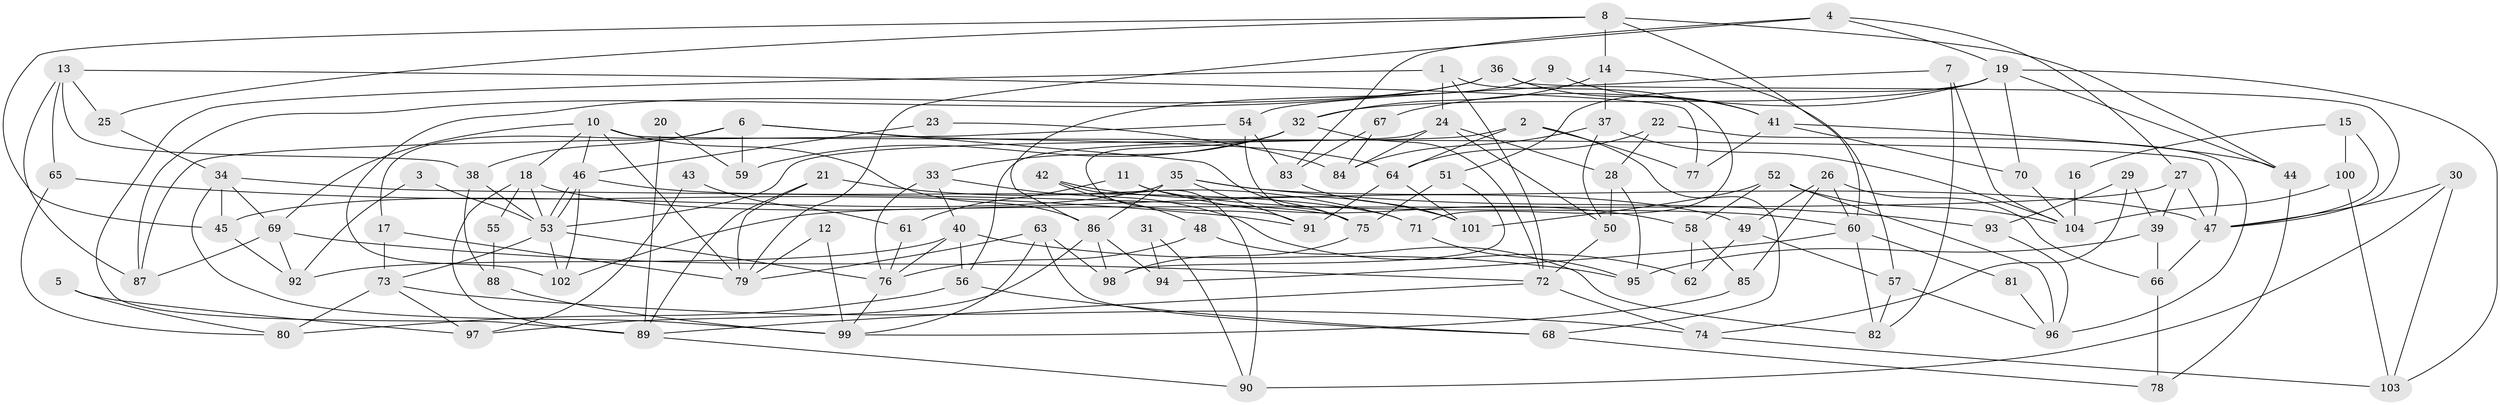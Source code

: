 // coarse degree distribution, {2: 0.06451612903225806, 3: 0.12903225806451613, 7: 0.1935483870967742, 5: 0.16129032258064516, 6: 0.12903225806451613, 10: 0.12903225806451613, 4: 0.12903225806451613, 9: 0.03225806451612903, 8: 0.03225806451612903}
// Generated by graph-tools (version 1.1) at 2025/55/03/04/25 21:55:10]
// undirected, 104 vertices, 208 edges
graph export_dot {
graph [start="1"]
  node [color=gray90,style=filled];
  1;
  2;
  3;
  4;
  5;
  6;
  7;
  8;
  9;
  10;
  11;
  12;
  13;
  14;
  15;
  16;
  17;
  18;
  19;
  20;
  21;
  22;
  23;
  24;
  25;
  26;
  27;
  28;
  29;
  30;
  31;
  32;
  33;
  34;
  35;
  36;
  37;
  38;
  39;
  40;
  41;
  42;
  43;
  44;
  45;
  46;
  47;
  48;
  49;
  50;
  51;
  52;
  53;
  54;
  55;
  56;
  57;
  58;
  59;
  60;
  61;
  62;
  63;
  64;
  65;
  66;
  67;
  68;
  69;
  70;
  71;
  72;
  73;
  74;
  75;
  76;
  77;
  78;
  79;
  80;
  81;
  82;
  83;
  84;
  85;
  86;
  87;
  88;
  89;
  90;
  91;
  92;
  93;
  94;
  95;
  96;
  97;
  98;
  99;
  100;
  101;
  102;
  103;
  104;
  1 -- 72;
  1 -- 24;
  1 -- 71;
  1 -- 89;
  2 -- 64;
  2 -- 53;
  2 -- 68;
  2 -- 77;
  3 -- 53;
  3 -- 92;
  4 -- 83;
  4 -- 79;
  4 -- 19;
  4 -- 27;
  5 -- 80;
  5 -- 97;
  6 -- 38;
  6 -- 75;
  6 -- 17;
  6 -- 59;
  6 -- 64;
  7 -- 104;
  7 -- 54;
  7 -- 82;
  8 -- 14;
  8 -- 45;
  8 -- 25;
  8 -- 44;
  8 -- 60;
  9 -- 41;
  9 -- 86;
  10 -- 46;
  10 -- 47;
  10 -- 18;
  10 -- 69;
  10 -- 79;
  10 -- 86;
  11 -- 60;
  11 -- 58;
  11 -- 61;
  12 -- 79;
  12 -- 99;
  13 -- 87;
  13 -- 25;
  13 -- 38;
  13 -- 65;
  13 -- 77;
  14 -- 37;
  14 -- 32;
  14 -- 57;
  15 -- 47;
  15 -- 100;
  15 -- 16;
  16 -- 104;
  17 -- 73;
  17 -- 79;
  18 -- 89;
  18 -- 49;
  18 -- 53;
  18 -- 55;
  19 -- 44;
  19 -- 32;
  19 -- 51;
  19 -- 67;
  19 -- 70;
  19 -- 103;
  20 -- 59;
  20 -- 89;
  21 -- 71;
  21 -- 79;
  21 -- 89;
  22 -- 64;
  22 -- 96;
  22 -- 28;
  23 -- 84;
  23 -- 46;
  24 -- 56;
  24 -- 50;
  24 -- 28;
  24 -- 84;
  25 -- 34;
  26 -- 60;
  26 -- 66;
  26 -- 49;
  26 -- 85;
  27 -- 102;
  27 -- 39;
  27 -- 47;
  28 -- 50;
  28 -- 95;
  29 -- 93;
  29 -- 39;
  29 -- 74;
  30 -- 47;
  30 -- 103;
  30 -- 90;
  31 -- 90;
  31 -- 94;
  32 -- 72;
  32 -- 33;
  32 -- 59;
  32 -- 91;
  33 -- 40;
  33 -- 62;
  33 -- 76;
  34 -- 99;
  34 -- 75;
  34 -- 45;
  34 -- 69;
  35 -- 45;
  35 -- 47;
  35 -- 86;
  35 -- 91;
  35 -- 93;
  36 -- 41;
  36 -- 47;
  36 -- 87;
  36 -- 102;
  37 -- 84;
  37 -- 50;
  37 -- 104;
  38 -- 53;
  38 -- 88;
  39 -- 95;
  39 -- 66;
  40 -- 76;
  40 -- 95;
  40 -- 56;
  40 -- 92;
  41 -- 77;
  41 -- 70;
  41 -- 44;
  42 -- 90;
  42 -- 48;
  42 -- 101;
  43 -- 61;
  43 -- 97;
  44 -- 78;
  45 -- 92;
  46 -- 53;
  46 -- 53;
  46 -- 102;
  46 -- 71;
  47 -- 66;
  48 -- 82;
  48 -- 76;
  49 -- 57;
  49 -- 62;
  50 -- 72;
  51 -- 98;
  51 -- 75;
  52 -- 101;
  52 -- 58;
  52 -- 96;
  52 -- 104;
  53 -- 73;
  53 -- 76;
  53 -- 102;
  54 -- 75;
  54 -- 87;
  54 -- 83;
  55 -- 88;
  56 -- 80;
  56 -- 68;
  57 -- 82;
  57 -- 96;
  58 -- 85;
  58 -- 62;
  60 -- 82;
  60 -- 81;
  60 -- 94;
  61 -- 76;
  63 -- 79;
  63 -- 68;
  63 -- 98;
  63 -- 99;
  64 -- 91;
  64 -- 101;
  65 -- 91;
  65 -- 80;
  66 -- 78;
  67 -- 83;
  67 -- 84;
  68 -- 78;
  69 -- 72;
  69 -- 87;
  69 -- 92;
  70 -- 104;
  71 -- 95;
  72 -- 89;
  72 -- 74;
  73 -- 74;
  73 -- 80;
  73 -- 97;
  74 -- 103;
  75 -- 98;
  76 -- 99;
  81 -- 96;
  83 -- 101;
  85 -- 99;
  86 -- 94;
  86 -- 97;
  86 -- 98;
  88 -- 99;
  89 -- 90;
  93 -- 96;
  100 -- 103;
  100 -- 104;
}

